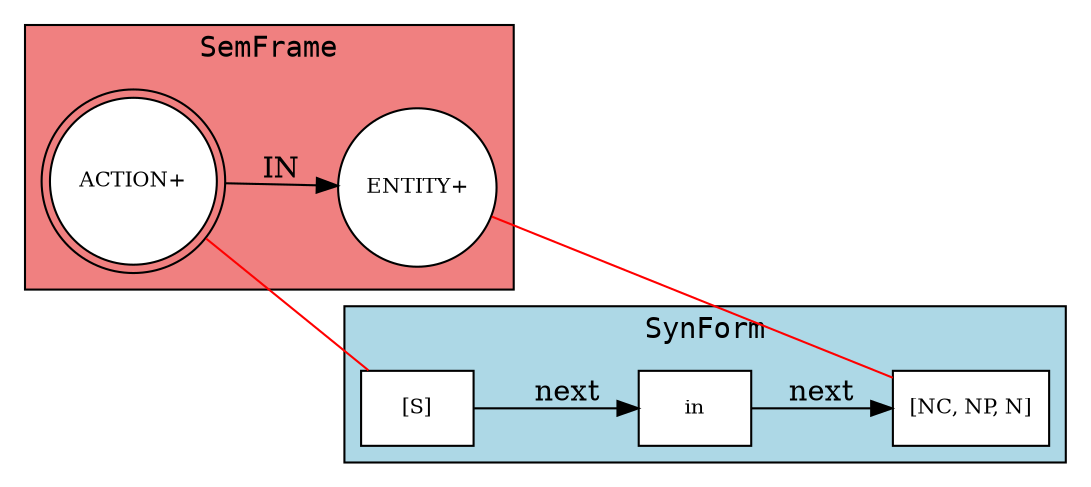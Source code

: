 digraph G {
rankdir=LR;
fontname=consolas;
subgraph cluster_SemFrame {
bgcolor=lightcoral;
label=SemFrame;
EVT [style=filled, fontsize=10, fillcolor=white, color=black, shape=doublecircle, label="ACTION+"];
PLACE [style=filled, fontsize=10, fillcolor=white, color=black, shape=circle, label="ENTITY+"];
EVT -> PLACE  [label=IN];
}

subgraph cluster_SynForm {
bgcolor=lightblue;
label=SynForm;
S1 [shape=box, fontsize=10, style=filled, fillcolor=white, label="[S]"];
S2 [shape=box, fontsize=10, style=filled, fillcolor=white, label=in];
S1 -> S2  [label=next];
S3 [shape=box, fontsize=10, style=filled, fillcolor=white, label="[NC, NP, N]"];
S2 -> S3  [label=next];
}

PLACE -> S3  [color=red, dir=none, penwidth=1];
EVT -> S1  [color=red, dir=none, penwidth=1];
}
